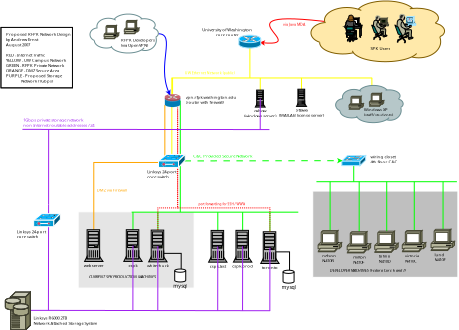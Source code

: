 <?xml version="1.0" encoding="UTF-8"?>
<dia:diagram xmlns:dia="http://www.lysator.liu.se/~alla/dia/">
  <dia:layer name="Current Network Design" visible="true">
    <dia:object type="Standard - BezierLine" version="0" id="O0">
      <dia:attribute name="obj_pos">
        <dia:point val="44.286,-16.748"/>
      </dia:attribute>
      <dia:attribute name="obj_bb">
        <dia:rectangle val="25.716,-18.406;44.286,-14.242"/>
      </dia:attribute>
      <dia:attribute name="bez_points">
        <dia:point val="44.286,-16.748"/>
        <dia:point val="14.128,-21.688"/>
        <dia:point val="33.128,-14.088"/>
        <dia:point val="24.087,-14.889"/>
      </dia:attribute>
      <dia:attribute name="corner_types">
        <dia:enum val="0"/>
        <dia:enum val="0"/>
      </dia:attribute>
      <dia:attribute name="line_color">
        <dia:color val="#ff0000"/>
      </dia:attribute>
      <dia:attribute name="line_width">
        <dia:real val="0"/>
      </dia:attribute>
      <dia:attribute name="end_arrow">
        <dia:enum val="22"/>
      </dia:attribute>
      <dia:attribute name="end_arrow_length">
        <dia:real val="0.5"/>
      </dia:attribute>
      <dia:attribute name="end_arrow_width">
        <dia:real val="0.5"/>
      </dia:attribute>
      <dia:connections>
        <dia:connection handle="3" to="O62" connection="4"/>
      </dia:connections>
    </dia:object>
    <dia:object type="Standard - Box" version="0" id="O1">
      <dia:attribute name="obj_pos">
        <dia:point val="-2.384,11.335"/>
      </dia:attribute>
      <dia:attribute name="obj_bb">
        <dia:rectangle val="-2.434,11.285;15.548,23.149"/>
      </dia:attribute>
      <dia:attribute name="elem_corner">
        <dia:point val="-2.384,11.335"/>
      </dia:attribute>
      <dia:attribute name="elem_width">
        <dia:real val="17.882"/>
      </dia:attribute>
      <dia:attribute name="elem_height">
        <dia:real val="11.765"/>
      </dia:attribute>
      <dia:attribute name="border_color">
        <dia:color val="#ffffff"/>
      </dia:attribute>
      <dia:attribute name="inner_color">
        <dia:color val="#e5e5e5"/>
      </dia:attribute>
      <dia:attribute name="show_background">
        <dia:boolean val="true"/>
      </dia:attribute>
      <dia:attribute name="corner_radius">
        <dia:real val="1.175e-38"/>
      </dia:attribute>
    </dia:object>
    <dia:object type="Network - Bus" version="0" id="O2">
      <dia:attribute name="obj_pos">
        <dia:point val="5.91,11.393"/>
      </dia:attribute>
      <dia:attribute name="obj_bb">
        <dia:rectangle val="5.86,-5.796;31.548,16.862"/>
      </dia:attribute>
      <dia:attribute name="conn_endpoints">
        <dia:point val="5.91,11.393"/>
        <dia:point val="31.498,11.393"/>
      </dia:attribute>
      <dia:attribute name="line_color">
        <dia:color val="#00ff00"/>
      </dia:attribute>
      <dia:attribute name="bus_handles">
        <dia:point val="19.14,16.657"/>
        <dia:point val="22.97,16.647"/>
        <dia:point val="6.066,16.547"/>
        <dia:point val="9.905,16.607"/>
        <dia:point val="27.176,16.862"/>
        <dia:point val="13.361,-5.796"/>
      </dia:attribute>
      <dia:connections>
        <dia:connection handle="2" to="O11" connection="2"/>
        <dia:connection handle="3" to="O12" connection="2"/>
        <dia:connection handle="4" to="O10" connection="2"/>
        <dia:connection handle="5" to="O32" connection="2"/>
        <dia:connection handle="6" to="O31" connection="2"/>
        <dia:connection handle="7" to="O28" connection="7"/>
      </dia:connections>
    </dia:object>
    <dia:object type="Network - Bus" version="0" id="O3">
      <dia:attribute name="obj_pos">
        <dia:point val="34.904,-9.289"/>
      </dia:attribute>
      <dia:attribute name="obj_bb">
        <dia:rectangle val="12.006,-14.889;42.939,3.5"/>
      </dia:attribute>
      <dia:attribute name="conn_endpoints">
        <dia:point val="34.904,-9.289"/>
        <dia:point val="29.14,-9.289"/>
      </dia:attribute>
      <dia:attribute name="line_color">
        <dia:color val="#ffff00"/>
      </dia:attribute>
      <dia:attribute name="bus_handles">
        <dia:point val="12.056,3.5"/>
        <dia:point val="25.684,-6.108"/>
        <dia:point val="32.045,-6.227"/>
        <dia:point val="12.17,-5.796"/>
        <dia:point val="42.889,-5.234"/>
        <dia:point val="24.087,-14.889"/>
      </dia:attribute>
      <dia:connections>
        <dia:connection handle="2" to="O59" connection="10"/>
        <dia:connection handle="3" to="O61" connection="2"/>
        <dia:connection handle="4" to="O40" connection="2"/>
        <dia:connection handle="5" to="O28" connection="8"/>
        <dia:connection handle="6" to="O48" connection="14"/>
        <dia:connection handle="7" to="O62" connection="4"/>
      </dia:connections>
    </dia:object>
    <dia:object type="Standard - ZigZagLine" version="1" id="O4">
      <dia:attribute name="obj_pos">
        <dia:point val="30.198,20.344"/>
      </dia:attribute>
      <dia:attribute name="obj_bb">
        <dia:rectangle val="26.676,16.862;30.198,20.344"/>
      </dia:attribute>
      <dia:attribute name="orth_points">
        <dia:point val="30.198,20.344"/>
        <dia:point val="30.198,17.515"/>
        <dia:point val="27.176,17.515"/>
        <dia:point val="27.176,16.862"/>
      </dia:attribute>
      <dia:attribute name="orth_orient">
        <dia:enum val="1"/>
        <dia:enum val="0"/>
        <dia:enum val="1"/>
      </dia:attribute>
      <dia:attribute name="autorouting">
        <dia:boolean val="false"/>
      </dia:attribute>
      <dia:attribute name="line_width">
        <dia:real val="0"/>
      </dia:attribute>
      <dia:attribute name="end_arrow">
        <dia:enum val="22"/>
      </dia:attribute>
      <dia:attribute name="end_arrow_length">
        <dia:real val="0.5"/>
      </dia:attribute>
      <dia:attribute name="end_arrow_width">
        <dia:real val="0.5"/>
      </dia:attribute>
      <dia:connections>
        <dia:connection handle="0" to="O33" connection="2"/>
        <dia:connection handle="1" to="O31" connection="2"/>
      </dia:connections>
    </dia:object>
    <dia:object type="Standard - ZigZagLine" version="1" id="O5">
      <dia:attribute name="obj_pos">
        <dia:point val="13.498,20.163"/>
      </dia:attribute>
      <dia:attribute name="obj_bb">
        <dia:rectangle val="9.405,16.607;13.498,20.163"/>
      </dia:attribute>
      <dia:attribute name="orth_points">
        <dia:point val="13.498,20.163"/>
        <dia:point val="13.498,17.746"/>
        <dia:point val="9.905,17.746"/>
        <dia:point val="9.905,16.607"/>
      </dia:attribute>
      <dia:attribute name="orth_orient">
        <dia:enum val="1"/>
        <dia:enum val="0"/>
        <dia:enum val="1"/>
      </dia:attribute>
      <dia:attribute name="autorouting">
        <dia:boolean val="false"/>
      </dia:attribute>
      <dia:attribute name="line_width">
        <dia:real val="0"/>
      </dia:attribute>
      <dia:attribute name="end_arrow">
        <dia:enum val="22"/>
      </dia:attribute>
      <dia:attribute name="end_arrow_length">
        <dia:real val="0.5"/>
      </dia:attribute>
      <dia:attribute name="end_arrow_width">
        <dia:real val="0.5"/>
      </dia:attribute>
      <dia:connections>
        <dia:connection handle="0" to="O30" connection="2"/>
        <dia:connection handle="1" to="O32" connection="2"/>
      </dia:connections>
    </dia:object>
    <dia:object type="Standard - Text" version="1" id="O6">
      <dia:attribute name="obj_pos">
        <dia:point val="0.498,8.217"/>
      </dia:attribute>
      <dia:attribute name="obj_bb">
        <dia:rectangle val="0.498,7.674;5.288,8.614"/>
      </dia:attribute>
      <dia:attribute name="text">
        <dia:composite type="text">
          <dia:attribute name="string">
            <dia:string>#DMZ via Firewall#</dia:string>
          </dia:attribute>
          <dia:attribute name="font">
            <dia:font family="sans" style="0" name="Helvetica"/>
          </dia:attribute>
          <dia:attribute name="height">
            <dia:real val="0.8"/>
          </dia:attribute>
          <dia:attribute name="pos">
            <dia:point val="0.498,8.217"/>
          </dia:attribute>
          <dia:attribute name="color">
            <dia:color val="#ffa500"/>
          </dia:attribute>
          <dia:attribute name="alignment">
            <dia:enum val="0"/>
          </dia:attribute>
        </dia:composite>
      </dia:attribute>
      <dia:attribute name="valign">
        <dia:enum val="3"/>
      </dia:attribute>
    </dia:object>
    <dia:object type="Network - Bus" version="0" id="O7">
      <dia:attribute name="obj_pos">
        <dia:point val="10.925,3.737"/>
      </dia:attribute>
      <dia:attribute name="obj_bb">
        <dia:rectangle val="-0.025,-5.117;11.029,16.55"/>
      </dia:attribute>
      <dia:attribute name="conn_endpoints">
        <dia:point val="10.925,3.737"/>
        <dia:point val="0.325,3.737"/>
      </dia:attribute>
      <dia:attribute name="line_color">
        <dia:color val="#ffa500"/>
      </dia:attribute>
      <dia:attribute name="bus_handles">
        <dia:point val="0.025,16.55"/>
        <dia:point val="10.979,-5.117"/>
      </dia:attribute>
      <dia:connections>
        <dia:connection handle="2" to="O15" connection="2"/>
        <dia:connection handle="3" to="O28" connection="3"/>
      </dia:connections>
    </dia:object>
    <dia:object type="Standard - Box" version="0" id="O8">
      <dia:attribute name="obj_pos">
        <dia:point val="33.768,8.14"/>
      </dia:attribute>
      <dia:attribute name="obj_bb">
        <dia:rectangle val="33.718,8.09;56.194,21.5"/>
      </dia:attribute>
      <dia:attribute name="elem_corner">
        <dia:point val="33.768,8.14"/>
      </dia:attribute>
      <dia:attribute name="elem_width">
        <dia:real val="22.377"/>
      </dia:attribute>
      <dia:attribute name="elem_height">
        <dia:real val="13.31"/>
      </dia:attribute>
      <dia:attribute name="border_color">
        <dia:color val="#ffffff"/>
      </dia:attribute>
      <dia:attribute name="inner_color">
        <dia:color val="#bfbfbf"/>
      </dia:attribute>
      <dia:attribute name="show_background">
        <dia:boolean val="true"/>
      </dia:attribute>
      <dia:attribute name="corner_radius">
        <dia:real val="1.175e-38"/>
      </dia:attribute>
    </dia:object>
    <dia:object type="Network - Bus" version="0" id="O9">
      <dia:attribute name="obj_pos">
        <dia:point val="34.394,6.7"/>
      </dia:attribute>
      <dia:attribute name="obj_bb">
        <dia:rectangle val="34.344,3.453;55.994,16.333"/>
      </dia:attribute>
      <dia:attribute name="conn_endpoints">
        <dia:point val="34.394,6.7"/>
        <dia:point val="55.944,6.7"/>
      </dia:attribute>
      <dia:attribute name="line_color">
        <dia:color val="#00ff00"/>
      </dia:attribute>
      <dia:attribute name="bus_handles">
        <dia:point val="36.452,16.16"/>
        <dia:point val="41.913,6.717"/>
        <dia:point val="40.933,16.333"/>
        <dia:point val="40.091,3.453"/>
        <dia:point val="45.178,16.251"/>
        <dia:point val="49.424,16.152"/>
        <dia:point val="53.861,15.965"/>
      </dia:attribute>
      <dia:connections>
        <dia:connection handle="2" to="O21" connection="11"/>
        <dia:connection handle="4" to="O23" connection="11"/>
        <dia:connection handle="5" to="O13" connection="10"/>
        <dia:connection handle="6" to="O25" connection="11"/>
        <dia:connection handle="7" to="O27" connection="11"/>
        <dia:connection handle="8" to="O44" connection="11"/>
      </dia:connections>
    </dia:object>
    <dia:object type="Network - General Computer (Tower)" version="0" id="O10">
      <dia:attribute name="obj_pos">
        <dia:point val="4.65,14.1"/>
      </dia:attribute>
      <dia:attribute name="obj_bb">
        <dia:rectangle val="4.642,14.06;7.492,20.062"/>
      </dia:attribute>
      <dia:attribute name="elem_corner">
        <dia:point val="4.65,14.1"/>
      </dia:attribute>
      <dia:attribute name="elem_width">
        <dia:real val="2.833"/>
      </dia:attribute>
      <dia:attribute name="elem_height">
        <dia:real val="4.893"/>
      </dia:attribute>
      <dia:attribute name="line_width">
        <dia:real val="0.1"/>
      </dia:attribute>
      <dia:attribute name="line_colour">
        <dia:color val="#000000"/>
      </dia:attribute>
      <dia:attribute name="fill_colour">
        <dia:color val="#ffffff"/>
      </dia:attribute>
      <dia:attribute name="show_background">
        <dia:boolean val="true"/>
      </dia:attribute>
      <dia:attribute name="line_style">
        <dia:enum val="0"/>
        <dia:real val="1"/>
      </dia:attribute>
      <dia:attribute name="text">
        <dia:composite type="text">
          <dia:attribute name="string">
            <dia:string>#cspk#</dia:string>
          </dia:attribute>
          <dia:attribute name="font">
            <dia:font family="sans" style="0" name="Helvetica"/>
          </dia:attribute>
          <dia:attribute name="height">
            <dia:real val="0.8"/>
          </dia:attribute>
          <dia:attribute name="pos">
            <dia:point val="6.066,19.664"/>
          </dia:attribute>
          <dia:attribute name="color">
            <dia:color val="#000000"/>
          </dia:attribute>
          <dia:attribute name="alignment">
            <dia:enum val="1"/>
          </dia:attribute>
        </dia:composite>
      </dia:attribute>
      <dia:attribute name="flip_horizontal">
        <dia:boolean val="false"/>
      </dia:attribute>
      <dia:attribute name="flip_vertical">
        <dia:boolean val="false"/>
      </dia:attribute>
    </dia:object>
    <dia:object type="Network - General Computer (Tower)" version="0" id="O11">
      <dia:attribute name="obj_pos">
        <dia:point val="17.723,14.21"/>
      </dia:attribute>
      <dia:attribute name="obj_bb">
        <dia:rectangle val="17.715,14.17;20.565,20.172"/>
      </dia:attribute>
      <dia:attribute name="elem_corner">
        <dia:point val="17.723,14.21"/>
      </dia:attribute>
      <dia:attribute name="elem_width">
        <dia:real val="2.833"/>
      </dia:attribute>
      <dia:attribute name="elem_height">
        <dia:real val="4.893"/>
      </dia:attribute>
      <dia:attribute name="line_width">
        <dia:real val="0.1"/>
      </dia:attribute>
      <dia:attribute name="line_colour">
        <dia:color val="#000000"/>
      </dia:attribute>
      <dia:attribute name="fill_colour">
        <dia:color val="#ffffff"/>
      </dia:attribute>
      <dia:attribute name="show_background">
        <dia:boolean val="true"/>
      </dia:attribute>
      <dia:attribute name="line_style">
        <dia:enum val="0"/>
        <dia:real val="1"/>
      </dia:attribute>
      <dia:attribute name="text">
        <dia:composite type="text">
          <dia:attribute name="string">
            <dia:string>#cspk-test#</dia:string>
          </dia:attribute>
          <dia:attribute name="font">
            <dia:font family="sans" style="0" name="Helvetica"/>
          </dia:attribute>
          <dia:attribute name="height">
            <dia:real val="0.8"/>
          </dia:attribute>
          <dia:attribute name="pos">
            <dia:point val="19.14,19.774"/>
          </dia:attribute>
          <dia:attribute name="color">
            <dia:color val="#000000"/>
          </dia:attribute>
          <dia:attribute name="alignment">
            <dia:enum val="1"/>
          </dia:attribute>
        </dia:composite>
      </dia:attribute>
      <dia:attribute name="flip_horizontal">
        <dia:boolean val="false"/>
      </dia:attribute>
      <dia:attribute name="flip_vertical">
        <dia:boolean val="false"/>
      </dia:attribute>
    </dia:object>
    <dia:object type="Network - General Computer (Tower)" version="0" id="O12">
      <dia:attribute name="obj_pos">
        <dia:point val="21.553,14.2"/>
      </dia:attribute>
      <dia:attribute name="obj_bb">
        <dia:rectangle val="21.536,14.16;24.403,20.162"/>
      </dia:attribute>
      <dia:attribute name="elem_corner">
        <dia:point val="21.553,14.2"/>
      </dia:attribute>
      <dia:attribute name="elem_width">
        <dia:real val="2.833"/>
      </dia:attribute>
      <dia:attribute name="elem_height">
        <dia:real val="4.893"/>
      </dia:attribute>
      <dia:attribute name="line_width">
        <dia:real val="0.1"/>
      </dia:attribute>
      <dia:attribute name="line_colour">
        <dia:color val="#000000"/>
      </dia:attribute>
      <dia:attribute name="fill_colour">
        <dia:color val="#ffffff"/>
      </dia:attribute>
      <dia:attribute name="show_background">
        <dia:boolean val="true"/>
      </dia:attribute>
      <dia:attribute name="line_style">
        <dia:enum val="0"/>
        <dia:real val="1"/>
      </dia:attribute>
      <dia:attribute name="text">
        <dia:composite type="text">
          <dia:attribute name="string">
            <dia:string>#cspk-prod#</dia:string>
          </dia:attribute>
          <dia:attribute name="font">
            <dia:font family="sans" style="0" name="Helvetica"/>
          </dia:attribute>
          <dia:attribute name="height">
            <dia:real val="0.8"/>
          </dia:attribute>
          <dia:attribute name="pos">
            <dia:point val="22.97,19.764"/>
          </dia:attribute>
          <dia:attribute name="color">
            <dia:color val="#000000"/>
          </dia:attribute>
          <dia:attribute name="alignment">
            <dia:enum val="1"/>
          </dia:attribute>
        </dia:composite>
      </dia:attribute>
      <dia:attribute name="flip_horizontal">
        <dia:boolean val="false"/>
      </dia:attribute>
      <dia:attribute name="flip_vertical">
        <dia:boolean val="false"/>
      </dia:attribute>
    </dia:object>
    <dia:group>
      <dia:object type="Cisco - Workgroup switch" version="0" id="O13">
        <dia:attribute name="obj_pos">
          <dia:point val="38.259,2.682"/>
        </dia:attribute>
        <dia:attribute name="obj_bb">
          <dia:rectangle val="38.258,2.681;41.926,4.225"/>
        </dia:attribute>
        <dia:attribute name="elem_corner">
          <dia:point val="38.259,2.682"/>
        </dia:attribute>
        <dia:attribute name="elem_width">
          <dia:real val="3.666"/>
        </dia:attribute>
        <dia:attribute name="elem_height">
          <dia:real val="1.541"/>
        </dia:attribute>
        <dia:attribute name="line_width">
          <dia:real val="0.1"/>
        </dia:attribute>
        <dia:attribute name="line_colour">
          <dia:color val="#000000"/>
        </dia:attribute>
        <dia:attribute name="fill_colour">
          <dia:color val="#ffffff"/>
        </dia:attribute>
        <dia:attribute name="show_background">
          <dia:boolean val="true"/>
        </dia:attribute>
        <dia:attribute name="line_style">
          <dia:enum val="0"/>
          <dia:real val="1"/>
        </dia:attribute>
        <dia:attribute name="flip_horizontal">
          <dia:boolean val="false"/>
        </dia:attribute>
        <dia:attribute name="flip_vertical">
          <dia:boolean val="false"/>
        </dia:attribute>
      </dia:object>
      <dia:object type="Standard - Text" version="1" id="O14">
        <dia:attribute name="obj_pos">
          <dia:point val="42.659,3.082"/>
        </dia:attribute>
        <dia:attribute name="obj_bb">
          <dia:rectangle val="42.659,2.54;46.589,4.28"/>
        </dia:attribute>
        <dia:attribute name="text">
          <dia:composite type="text">
            <dia:attribute name="string">
              <dia:string>#wiring closet
4th floor C&amp;C#</dia:string>
            </dia:attribute>
            <dia:attribute name="font">
              <dia:font family="sans" style="0" name="Helvetica"/>
            </dia:attribute>
            <dia:attribute name="height">
              <dia:real val="0.8"/>
            </dia:attribute>
            <dia:attribute name="pos">
              <dia:point val="42.659,3.082"/>
            </dia:attribute>
            <dia:attribute name="color">
              <dia:color val="#000000"/>
            </dia:attribute>
            <dia:attribute name="alignment">
              <dia:enum val="0"/>
            </dia:attribute>
          </dia:composite>
        </dia:attribute>
        <dia:attribute name="valign">
          <dia:enum val="3"/>
        </dia:attribute>
      </dia:object>
    </dia:group>
    <dia:object type="Network - General Computer (Tower)" version="0" id="O15">
      <dia:attribute name="obj_pos">
        <dia:point val="-1.392,14.104"/>
      </dia:attribute>
      <dia:attribute name="obj_bb">
        <dia:rectangle val="-1.504,14.063;1.554,20.065"/>
      </dia:attribute>
      <dia:attribute name="elem_corner">
        <dia:point val="-1.392,14.104"/>
      </dia:attribute>
      <dia:attribute name="elem_width">
        <dia:real val="2.833"/>
      </dia:attribute>
      <dia:attribute name="elem_height">
        <dia:real val="4.893"/>
      </dia:attribute>
      <dia:attribute name="line_width">
        <dia:real val="0.1"/>
      </dia:attribute>
      <dia:attribute name="line_colour">
        <dia:color val="#000000"/>
      </dia:attribute>
      <dia:attribute name="fill_colour">
        <dia:color val="#ffffff"/>
      </dia:attribute>
      <dia:attribute name="show_background">
        <dia:boolean val="true"/>
      </dia:attribute>
      <dia:attribute name="line_style">
        <dia:enum val="0"/>
        <dia:real val="1"/>
      </dia:attribute>
      <dia:attribute name="text">
        <dia:composite type="text">
          <dia:attribute name="string">
            <dia:string>#webserver#</dia:string>
          </dia:attribute>
          <dia:attribute name="font">
            <dia:font family="sans" style="0" name="Helvetica"/>
          </dia:attribute>
          <dia:attribute name="height">
            <dia:real val="0.8"/>
          </dia:attribute>
          <dia:attribute name="pos">
            <dia:point val="0.025,19.668"/>
          </dia:attribute>
          <dia:attribute name="color">
            <dia:color val="#000000"/>
          </dia:attribute>
          <dia:attribute name="alignment">
            <dia:enum val="1"/>
          </dia:attribute>
        </dia:composite>
      </dia:attribute>
      <dia:attribute name="flip_horizontal">
        <dia:boolean val="false"/>
      </dia:attribute>
      <dia:attribute name="flip_vertical">
        <dia:boolean val="false"/>
      </dia:attribute>
    </dia:object>
    <dia:object type="Standard - Text" version="1" id="O16">
      <dia:attribute name="obj_pos">
        <dia:point val="-0.712,21.585"/>
      </dia:attribute>
      <dia:attribute name="obj_bb">
        <dia:rectangle val="-0.712,21.043;10.781,21.983"/>
      </dia:attribute>
      <dia:attribute name="text">
        <dia:composite type="text">
          <dia:attribute name="string">
            <dia:string>#CURRENT SPK PRODUCTION MACHINES#</dia:string>
          </dia:attribute>
          <dia:attribute name="font">
            <dia:font family="sans" style="8" name="Helvetica-Oblique"/>
          </dia:attribute>
          <dia:attribute name="height">
            <dia:real val="0.8"/>
          </dia:attribute>
          <dia:attribute name="pos">
            <dia:point val="-0.712,21.585"/>
          </dia:attribute>
          <dia:attribute name="color">
            <dia:color val="#000000"/>
          </dia:attribute>
          <dia:attribute name="alignment">
            <dia:enum val="0"/>
          </dia:attribute>
        </dia:composite>
      </dia:attribute>
      <dia:attribute name="valign">
        <dia:enum val="3"/>
      </dia:attribute>
    </dia:object>
    <dia:object type="Standard - PolyLine" version="0" id="O17">
      <dia:attribute name="obj_pos">
        <dia:point val="12.056,3.5"/>
      </dia:attribute>
      <dia:attribute name="obj_bb">
        <dia:rectangle val="12.001,2.953;40.147,3.953"/>
      </dia:attribute>
      <dia:attribute name="poly_points">
        <dia:point val="12.056,3.5"/>
        <dia:point val="40.091,3.453"/>
      </dia:attribute>
      <dia:attribute name="line_color">
        <dia:color val="#00ff00"/>
      </dia:attribute>
      <dia:attribute name="line_width">
        <dia:real val="0.11"/>
      </dia:attribute>
      <dia:attribute name="line_style">
        <dia:enum val="1"/>
      </dia:attribute>
      <dia:attribute name="end_arrow">
        <dia:enum val="22"/>
      </dia:attribute>
      <dia:attribute name="end_arrow_length">
        <dia:real val="0.5"/>
      </dia:attribute>
      <dia:attribute name="end_arrow_width">
        <dia:real val="0.5"/>
      </dia:attribute>
      <dia:connections>
        <dia:connection handle="0" to="O59" connection="10"/>
        <dia:connection handle="1" to="O13" connection="10"/>
      </dia:connections>
    </dia:object>
    <dia:object type="Standard - Text" version="1" id="O18">
      <dia:attribute name="obj_pos">
        <dia:point val="12.45,21.55"/>
      </dia:attribute>
      <dia:attribute name="obj_bb">
        <dia:rectangle val="12.45,21.15;12.45,22.35"/>
      </dia:attribute>
      <dia:attribute name="text">
        <dia:composite type="text">
          <dia:attribute name="string">
            <dia:string>##</dia:string>
          </dia:attribute>
          <dia:attribute name="font">
            <dia:font family="sans" style="0" name="Helvetica"/>
          </dia:attribute>
          <dia:attribute name="height">
            <dia:real val="0.8"/>
          </dia:attribute>
          <dia:attribute name="pos">
            <dia:point val="12.45,21.55"/>
          </dia:attribute>
          <dia:attribute name="color">
            <dia:color val="#000000"/>
          </dia:attribute>
          <dia:attribute name="alignment">
            <dia:enum val="0"/>
          </dia:attribute>
        </dia:composite>
      </dia:attribute>
      <dia:attribute name="valign">
        <dia:enum val="3"/>
      </dia:attribute>
    </dia:object>
    <dia:object type="Standard - Text" version="1" id="O19">
      <dia:attribute name="obj_pos">
        <dia:point val="36.415,20.582"/>
      </dia:attribute>
      <dia:attribute name="obj_bb">
        <dia:rectangle val="36.415,20.04;49.775,20.98"/>
      </dia:attribute>
      <dia:attribute name="text">
        <dia:composite type="text">
          <dia:attribute name="string">
            <dia:string>#DEVELOPER MACHINES (Fedora Core 6 and 7)#</dia:string>
          </dia:attribute>
          <dia:attribute name="font">
            <dia:font family="sans" style="8" name="Helvetica-Oblique"/>
          </dia:attribute>
          <dia:attribute name="height">
            <dia:real val="0.8"/>
          </dia:attribute>
          <dia:attribute name="pos">
            <dia:point val="36.415,20.582"/>
          </dia:attribute>
          <dia:attribute name="color">
            <dia:color val="#000000"/>
          </dia:attribute>
          <dia:attribute name="alignment">
            <dia:enum val="0"/>
          </dia:attribute>
        </dia:composite>
      </dia:attribute>
      <dia:attribute name="valign">
        <dia:enum val="3"/>
      </dia:attribute>
    </dia:object>
    <dia:object type="Standard - Text" version="1" id="O20">
      <dia:attribute name="obj_pos">
        <dia:point val="35.25,18.33"/>
      </dia:attribute>
      <dia:attribute name="obj_bb">
        <dia:rectangle val="35.25,17.788;37.197,19.527"/>
      </dia:attribute>
      <dia:attribute name="text">
        <dia:composite type="text">
          <dia:attribute name="string">
            <dia:string>#nelson
N410B#</dia:string>
          </dia:attribute>
          <dia:attribute name="font">
            <dia:font family="sans" style="0" name="Helvetica"/>
          </dia:attribute>
          <dia:attribute name="height">
            <dia:real val="0.8"/>
          </dia:attribute>
          <dia:attribute name="pos">
            <dia:point val="35.25,18.33"/>
          </dia:attribute>
          <dia:attribute name="color">
            <dia:color val="#000000"/>
          </dia:attribute>
          <dia:attribute name="alignment">
            <dia:enum val="0"/>
          </dia:attribute>
        </dia:composite>
      </dia:attribute>
      <dia:attribute name="valign">
        <dia:enum val="3"/>
      </dia:attribute>
    </dia:object>
    <dia:group>
      <dia:object type="Cisco - PC" version="0" id="O21">
        <dia:attribute name="obj_pos">
          <dia:point val="34.6,14.23"/>
        </dia:attribute>
        <dia:attribute name="obj_bb">
          <dia:rectangle val="34.6,14.23;38.218,17.504"/>
        </dia:attribute>
        <dia:attribute name="elem_corner">
          <dia:point val="34.6,14.23"/>
        </dia:attribute>
        <dia:attribute name="elem_width">
          <dia:real val="3.618"/>
        </dia:attribute>
        <dia:attribute name="elem_height">
          <dia:real val="3.274"/>
        </dia:attribute>
        <dia:attribute name="line_width">
          <dia:real val="0"/>
        </dia:attribute>
        <dia:attribute name="line_colour">
          <dia:color val="#000000"/>
        </dia:attribute>
        <dia:attribute name="fill_colour">
          <dia:color val="#ffffff"/>
        </dia:attribute>
        <dia:attribute name="show_background">
          <dia:boolean val="true"/>
        </dia:attribute>
        <dia:attribute name="line_style">
          <dia:enum val="0"/>
          <dia:real val="1"/>
        </dia:attribute>
        <dia:attribute name="flip_horizontal">
          <dia:boolean val="false"/>
        </dia:attribute>
        <dia:attribute name="flip_vertical">
          <dia:boolean val="false"/>
        </dia:attribute>
      </dia:object>
    </dia:group>
    <dia:object type="Standard - Text" version="1" id="O22">
      <dia:attribute name="obj_pos">
        <dia:point val="40.001,18.544"/>
      </dia:attribute>
      <dia:attribute name="obj_bb">
        <dia:rectangle val="40.001,18.001;41.883,19.741"/>
      </dia:attribute>
      <dia:attribute name="text">
        <dia:composite type="text">
          <dia:attribute name="string">
            <dia:string>#milton
N410F#</dia:string>
          </dia:attribute>
          <dia:attribute name="font">
            <dia:font family="sans" style="0" name="Helvetica"/>
          </dia:attribute>
          <dia:attribute name="height">
            <dia:real val="0.8"/>
          </dia:attribute>
          <dia:attribute name="pos">
            <dia:point val="40.001,18.544"/>
          </dia:attribute>
          <dia:attribute name="color">
            <dia:color val="#000000"/>
          </dia:attribute>
          <dia:attribute name="alignment">
            <dia:enum val="0"/>
          </dia:attribute>
        </dia:composite>
      </dia:attribute>
      <dia:attribute name="valign">
        <dia:enum val="3"/>
      </dia:attribute>
    </dia:object>
    <dia:object type="Cisco - PC" version="0" id="O23">
      <dia:attribute name="obj_pos">
        <dia:point val="39.081,14.403"/>
      </dia:attribute>
      <dia:attribute name="obj_bb">
        <dia:rectangle val="39.081,14.403;42.699,17.677"/>
      </dia:attribute>
      <dia:attribute name="elem_corner">
        <dia:point val="39.081,14.403"/>
      </dia:attribute>
      <dia:attribute name="elem_width">
        <dia:real val="3.618"/>
      </dia:attribute>
      <dia:attribute name="elem_height">
        <dia:real val="3.274"/>
      </dia:attribute>
      <dia:attribute name="line_width">
        <dia:real val="0"/>
      </dia:attribute>
      <dia:attribute name="line_colour">
        <dia:color val="#000000"/>
      </dia:attribute>
      <dia:attribute name="fill_colour">
        <dia:color val="#ffffff"/>
      </dia:attribute>
      <dia:attribute name="show_background">
        <dia:boolean val="true"/>
      </dia:attribute>
      <dia:attribute name="line_style">
        <dia:enum val="0"/>
        <dia:real val="1"/>
      </dia:attribute>
      <dia:attribute name="flip_horizontal">
        <dia:boolean val="false"/>
      </dia:attribute>
      <dia:attribute name="flip_vertical">
        <dia:boolean val="false"/>
      </dia:attribute>
    </dia:object>
    <dia:object type="Standard - Text" version="1" id="O24">
      <dia:attribute name="obj_pos">
        <dia:point val="43.947,18.391"/>
      </dia:attribute>
      <dia:attribute name="obj_bb">
        <dia:rectangle val="43.947,17.848;45.944,19.588"/>
      </dia:attribute>
      <dia:attribute name="text">
        <dia:composite type="text">
          <dia:attribute name="string">
            <dia:string>#tofino
N410D#</dia:string>
          </dia:attribute>
          <dia:attribute name="font">
            <dia:font family="sans" style="0" name="Helvetica"/>
          </dia:attribute>
          <dia:attribute name="height">
            <dia:real val="0.8"/>
          </dia:attribute>
          <dia:attribute name="pos">
            <dia:point val="43.947,18.391"/>
          </dia:attribute>
          <dia:attribute name="color">
            <dia:color val="#000000"/>
          </dia:attribute>
          <dia:attribute name="alignment">
            <dia:enum val="0"/>
          </dia:attribute>
        </dia:composite>
      </dia:attribute>
      <dia:attribute name="valign">
        <dia:enum val="3"/>
      </dia:attribute>
    </dia:object>
    <dia:object type="Cisco - PC" version="0" id="O25">
      <dia:attribute name="obj_pos">
        <dia:point val="43.327,14.321"/>
      </dia:attribute>
      <dia:attribute name="obj_bb">
        <dia:rectangle val="43.327,14.321;46.945,17.595"/>
      </dia:attribute>
      <dia:attribute name="elem_corner">
        <dia:point val="43.327,14.321"/>
      </dia:attribute>
      <dia:attribute name="elem_width">
        <dia:real val="3.618"/>
      </dia:attribute>
      <dia:attribute name="elem_height">
        <dia:real val="3.274"/>
      </dia:attribute>
      <dia:attribute name="line_width">
        <dia:real val="0"/>
      </dia:attribute>
      <dia:attribute name="line_colour">
        <dia:color val="#000000"/>
      </dia:attribute>
      <dia:attribute name="fill_colour">
        <dia:color val="#ffffff"/>
      </dia:attribute>
      <dia:attribute name="show_background">
        <dia:boolean val="true"/>
      </dia:attribute>
      <dia:attribute name="line_style">
        <dia:enum val="0"/>
        <dia:real val="1"/>
      </dia:attribute>
      <dia:attribute name="flip_horizontal">
        <dia:boolean val="false"/>
      </dia:attribute>
      <dia:attribute name="flip_vertical">
        <dia:boolean val="false"/>
      </dia:attribute>
    </dia:object>
    <dia:object type="Standard - Text" version="1" id="O26">
      <dia:attribute name="obj_pos">
        <dia:point val="47.992,18.372"/>
      </dia:attribute>
      <dia:attribute name="obj_bb">
        <dia:rectangle val="47.992,17.83;50.165,19.57"/>
      </dia:attribute>
      <dia:attribute name="text">
        <dia:composite type="text">
          <dia:attribute name="string">
            <dia:string>#victoria
N410C#</dia:string>
          </dia:attribute>
          <dia:attribute name="font">
            <dia:font family="sans" style="0" name="Helvetica"/>
          </dia:attribute>
          <dia:attribute name="height">
            <dia:real val="0.8"/>
          </dia:attribute>
          <dia:attribute name="pos">
            <dia:point val="47.992,18.372"/>
          </dia:attribute>
          <dia:attribute name="color">
            <dia:color val="#000000"/>
          </dia:attribute>
          <dia:attribute name="alignment">
            <dia:enum val="0"/>
          </dia:attribute>
        </dia:composite>
      </dia:attribute>
      <dia:attribute name="valign">
        <dia:enum val="3"/>
      </dia:attribute>
    </dia:object>
    <dia:object type="Cisco - PC" version="0" id="O27">
      <dia:attribute name="obj_pos">
        <dia:point val="47.572,14.222"/>
      </dia:attribute>
      <dia:attribute name="obj_bb">
        <dia:rectangle val="47.572,14.222;51.191,17.496"/>
      </dia:attribute>
      <dia:attribute name="elem_corner">
        <dia:point val="47.572,14.222"/>
      </dia:attribute>
      <dia:attribute name="elem_width">
        <dia:real val="3.618"/>
      </dia:attribute>
      <dia:attribute name="elem_height">
        <dia:real val="3.274"/>
      </dia:attribute>
      <dia:attribute name="line_width">
        <dia:real val="0"/>
      </dia:attribute>
      <dia:attribute name="line_colour">
        <dia:color val="#000000"/>
      </dia:attribute>
      <dia:attribute name="fill_colour">
        <dia:color val="#ffffff"/>
      </dia:attribute>
      <dia:attribute name="show_background">
        <dia:boolean val="true"/>
      </dia:attribute>
      <dia:attribute name="line_style">
        <dia:enum val="0"/>
        <dia:real val="1"/>
      </dia:attribute>
      <dia:attribute name="flip_horizontal">
        <dia:boolean val="false"/>
      </dia:attribute>
      <dia:attribute name="flip_vertical">
        <dia:boolean val="false"/>
      </dia:attribute>
    </dia:object>
    <dia:group>
      <dia:object type="Cisco - Router with Firewall" version="0" id="O28">
        <dia:attribute name="obj_pos">
          <dia:point val="10.979,-6.796"/>
        </dia:attribute>
        <dia:attribute name="obj_bb">
          <dia:rectangle val="10.194,-7.419;14.004,-4.356"/>
        </dia:attribute>
        <dia:attribute name="elem_corner">
          <dia:point val="10.979,-6.796"/>
        </dia:attribute>
        <dia:attribute name="elem_width">
          <dia:real val="2.382"/>
        </dia:attribute>
        <dia:attribute name="elem_height">
          <dia:real val="2"/>
        </dia:attribute>
        <dia:attribute name="line_width">
          <dia:real val="0"/>
        </dia:attribute>
        <dia:attribute name="line_colour">
          <dia:color val="#000000"/>
        </dia:attribute>
        <dia:attribute name="fill_colour">
          <dia:color val="#ffffff"/>
        </dia:attribute>
        <dia:attribute name="show_background">
          <dia:boolean val="true"/>
        </dia:attribute>
        <dia:attribute name="line_style">
          <dia:enum val="0"/>
          <dia:real val="1"/>
        </dia:attribute>
        <dia:attribute name="flip_horizontal">
          <dia:boolean val="false"/>
        </dia:attribute>
        <dia:attribute name="flip_vertical">
          <dia:boolean val="false"/>
        </dia:attribute>
      </dia:object>
      <dia:object type="Standard - Text" version="1" id="O29">
        <dia:attribute name="obj_pos">
          <dia:point val="14.179,-6.096"/>
        </dia:attribute>
        <dia:attribute name="obj_bb">
          <dia:rectangle val="14.179,-6.638;21.439,-4.898"/>
        </dia:attribute>
        <dia:attribute name="text">
          <dia:composite type="text">
            <dia:attribute name="string">
              <dia:string>#vpn.rfpk.washington.edu
(router with firewall)#</dia:string>
            </dia:attribute>
            <dia:attribute name="font">
              <dia:font family="sans" style="0" name="Helvetica"/>
            </dia:attribute>
            <dia:attribute name="height">
              <dia:real val="0.8"/>
            </dia:attribute>
            <dia:attribute name="pos">
              <dia:point val="14.179,-6.096"/>
            </dia:attribute>
            <dia:attribute name="color">
              <dia:color val="#000000"/>
            </dia:attribute>
            <dia:attribute name="alignment">
              <dia:enum val="0"/>
            </dia:attribute>
          </dia:composite>
        </dia:attribute>
        <dia:attribute name="valign">
          <dia:enum val="3"/>
        </dia:attribute>
      </dia:object>
    </dia:group>
    <dia:object type="Network - Storage" version="0" id="O30">
      <dia:attribute name="obj_pos">
        <dia:point val="12.498,20.158"/>
      </dia:attribute>
      <dia:attribute name="obj_bb">
        <dia:rectangle val="12.278,20.158;14.418,23.331"/>
      </dia:attribute>
      <dia:attribute name="elem_corner">
        <dia:point val="12.498,20.158"/>
      </dia:attribute>
      <dia:attribute name="elem_width">
        <dia:real val="1.7"/>
      </dia:attribute>
      <dia:attribute name="elem_height">
        <dia:real val="2"/>
      </dia:attribute>
      <dia:attribute name="line_width">
        <dia:real val="0"/>
      </dia:attribute>
      <dia:attribute name="line_colour">
        <dia:color val="#000000"/>
      </dia:attribute>
      <dia:attribute name="fill_colour">
        <dia:color val="#ffffff"/>
      </dia:attribute>
      <dia:attribute name="show_background">
        <dia:boolean val="true"/>
      </dia:attribute>
      <dia:attribute name="line_style">
        <dia:enum val="0"/>
        <dia:real val="1"/>
      </dia:attribute>
      <dia:attribute name="text">
        <dia:composite type="text">
          <dia:attribute name="string">
            <dia:string>#mysql#</dia:string>
          </dia:attribute>
          <dia:attribute name="font">
            <dia:font family="sans" style="0" name="Helvetica"/>
          </dia:attribute>
          <dia:attribute name="height">
            <dia:real val="1"/>
          </dia:attribute>
          <dia:attribute name="pos">
            <dia:point val="13.348,22.836"/>
          </dia:attribute>
          <dia:attribute name="color">
            <dia:color val="#000000"/>
          </dia:attribute>
          <dia:attribute name="alignment">
            <dia:enum val="1"/>
          </dia:attribute>
        </dia:composite>
      </dia:attribute>
      <dia:attribute name="flip_horizontal">
        <dia:boolean val="false"/>
      </dia:attribute>
      <dia:attribute name="flip_vertical">
        <dia:boolean val="false"/>
      </dia:attribute>
    </dia:object>
    <dia:object type="Network - General Computer (Tower)" version="0" id="O31">
      <dia:attribute name="obj_pos">
        <dia:point val="25.759,14.416"/>
      </dia:attribute>
      <dia:attribute name="obj_bb">
        <dia:rectangle val="25.751,14.376;28.602,20.378"/>
      </dia:attribute>
      <dia:attribute name="elem_corner">
        <dia:point val="25.759,14.416"/>
      </dia:attribute>
      <dia:attribute name="elem_width">
        <dia:real val="2.833"/>
      </dia:attribute>
      <dia:attribute name="elem_height">
        <dia:real val="4.893"/>
      </dia:attribute>
      <dia:attribute name="line_width">
        <dia:real val="0.1"/>
      </dia:attribute>
      <dia:attribute name="line_colour">
        <dia:color val="#000000"/>
      </dia:attribute>
      <dia:attribute name="fill_colour">
        <dia:color val="#ffffff"/>
      </dia:attribute>
      <dia:attribute name="show_background">
        <dia:boolean val="true"/>
      </dia:attribute>
      <dia:attribute name="line_style">
        <dia:enum val="0"/>
        <dia:real val="1"/>
      </dia:attribute>
      <dia:attribute name="text">
        <dia:composite type="text">
          <dia:attribute name="string">
            <dia:string>#toronto#</dia:string>
          </dia:attribute>
          <dia:attribute name="font">
            <dia:font family="sans" style="0" name="Helvetica"/>
          </dia:attribute>
          <dia:attribute name="height">
            <dia:real val="0.8"/>
          </dia:attribute>
          <dia:attribute name="pos">
            <dia:point val="27.176,19.98"/>
          </dia:attribute>
          <dia:attribute name="color">
            <dia:color val="#000000"/>
          </dia:attribute>
          <dia:attribute name="alignment">
            <dia:enum val="1"/>
          </dia:attribute>
        </dia:composite>
      </dia:attribute>
      <dia:attribute name="flip_horizontal">
        <dia:boolean val="false"/>
      </dia:attribute>
      <dia:attribute name="flip_vertical">
        <dia:boolean val="false"/>
      </dia:attribute>
    </dia:object>
    <dia:group>
      <dia:object type="Network - General Computer (Tower)" version="0" id="O32">
        <dia:attribute name="obj_pos">
          <dia:point val="8.488,14.16"/>
        </dia:attribute>
        <dia:attribute name="obj_bb">
          <dia:rectangle val="8.247,14.12;11.562,20.122"/>
        </dia:attribute>
        <dia:attribute name="elem_corner">
          <dia:point val="8.488,14.16"/>
        </dia:attribute>
        <dia:attribute name="elem_width">
          <dia:real val="2.833"/>
        </dia:attribute>
        <dia:attribute name="elem_height">
          <dia:real val="4.893"/>
        </dia:attribute>
        <dia:attribute name="line_width">
          <dia:real val="0.1"/>
        </dia:attribute>
        <dia:attribute name="line_colour">
          <dia:color val="#000000"/>
        </dia:attribute>
        <dia:attribute name="fill_colour">
          <dia:color val="#ffffff"/>
        </dia:attribute>
        <dia:attribute name="show_background">
          <dia:boolean val="true"/>
        </dia:attribute>
        <dia:attribute name="line_style">
          <dia:enum val="0"/>
          <dia:real val="1"/>
        </dia:attribute>
        <dia:attribute name="text">
          <dia:composite type="text">
            <dia:attribute name="string">
              <dia:string>#whitechuck#</dia:string>
            </dia:attribute>
            <dia:attribute name="font">
              <dia:font family="sans" style="0" name="Helvetica"/>
            </dia:attribute>
            <dia:attribute name="height">
              <dia:real val="0.8"/>
            </dia:attribute>
            <dia:attribute name="pos">
              <dia:point val="9.905,19.724"/>
            </dia:attribute>
            <dia:attribute name="color">
              <dia:color val="#000000"/>
            </dia:attribute>
            <dia:attribute name="alignment">
              <dia:enum val="1"/>
            </dia:attribute>
          </dia:composite>
        </dia:attribute>
        <dia:attribute name="flip_horizontal">
          <dia:boolean val="false"/>
        </dia:attribute>
        <dia:attribute name="flip_vertical">
          <dia:boolean val="false"/>
        </dia:attribute>
      </dia:object>
    </dia:group>
    <dia:object type="Network - Storage" version="0" id="O33">
      <dia:attribute name="obj_pos">
        <dia:point val="29.198,20.339"/>
      </dia:attribute>
      <dia:attribute name="obj_bb">
        <dia:rectangle val="28.978,20.339;31.118,23.512"/>
      </dia:attribute>
      <dia:attribute name="elem_corner">
        <dia:point val="29.198,20.339"/>
      </dia:attribute>
      <dia:attribute name="elem_width">
        <dia:real val="1.7"/>
      </dia:attribute>
      <dia:attribute name="elem_height">
        <dia:real val="2"/>
      </dia:attribute>
      <dia:attribute name="line_width">
        <dia:real val="0"/>
      </dia:attribute>
      <dia:attribute name="line_colour">
        <dia:color val="#000000"/>
      </dia:attribute>
      <dia:attribute name="fill_colour">
        <dia:color val="#ffffff"/>
      </dia:attribute>
      <dia:attribute name="show_background">
        <dia:boolean val="true"/>
      </dia:attribute>
      <dia:attribute name="line_style">
        <dia:enum val="0"/>
        <dia:real val="1"/>
      </dia:attribute>
      <dia:attribute name="text">
        <dia:composite type="text">
          <dia:attribute name="string">
            <dia:string>#mysql#</dia:string>
          </dia:attribute>
          <dia:attribute name="font">
            <dia:font family="sans" style="0" name="Helvetica"/>
          </dia:attribute>
          <dia:attribute name="height">
            <dia:real val="1"/>
          </dia:attribute>
          <dia:attribute name="pos">
            <dia:point val="30.048,23.017"/>
          </dia:attribute>
          <dia:attribute name="color">
            <dia:color val="#000000"/>
          </dia:attribute>
          <dia:attribute name="alignment">
            <dia:enum val="1"/>
          </dia:attribute>
        </dia:composite>
      </dia:attribute>
      <dia:attribute name="flip_horizontal">
        <dia:boolean val="false"/>
      </dia:attribute>
      <dia:attribute name="flip_vertical">
        <dia:boolean val="false"/>
      </dia:attribute>
    </dia:object>
    <dia:group>
      <dia:object type="Cisco - Cloud Gold" version="0" id="O34">
        <dia:attribute name="obj_pos">
          <dia:point val="33.504,-21.152"/>
        </dia:attribute>
        <dia:attribute name="obj_bb">
          <dia:rectangle val="33.504,-21.152;54.093,-11.799"/>
        </dia:attribute>
        <dia:attribute name="elem_corner">
          <dia:point val="33.504,-21.152"/>
        </dia:attribute>
        <dia:attribute name="elem_width">
          <dia:real val="20.588"/>
        </dia:attribute>
        <dia:attribute name="elem_height">
          <dia:real val="9.353"/>
        </dia:attribute>
        <dia:attribute name="line_width">
          <dia:real val="0"/>
        </dia:attribute>
        <dia:attribute name="line_colour">
          <dia:color val="#000000"/>
        </dia:attribute>
        <dia:attribute name="fill_colour">
          <dia:color val="#ffffff"/>
        </dia:attribute>
        <dia:attribute name="show_background">
          <dia:boolean val="true"/>
        </dia:attribute>
        <dia:attribute name="line_style">
          <dia:enum val="0"/>
          <dia:real val="1"/>
        </dia:attribute>
        <dia:attribute name="flip_horizontal">
          <dia:boolean val="false"/>
        </dia:attribute>
        <dia:attribute name="flip_vertical">
          <dia:boolean val="false"/>
        </dia:attribute>
      </dia:object>
      <dia:object type="Cisco - Mac Woman" version="0" id="O35">
        <dia:attribute name="obj_pos">
          <dia:point val="38.74,-18.975"/>
        </dia:attribute>
        <dia:attribute name="obj_bb">
          <dia:rectangle val="37.984,-19.175;42.024,-14.864"/>
        </dia:attribute>
        <dia:attribute name="elem_corner">
          <dia:point val="38.74,-18.975"/>
        </dia:attribute>
        <dia:attribute name="elem_width">
          <dia:real val="2.59"/>
        </dia:attribute>
        <dia:attribute name="elem_height">
          <dia:real val="4.111"/>
        </dia:attribute>
        <dia:attribute name="line_width">
          <dia:real val="0"/>
        </dia:attribute>
        <dia:attribute name="line_colour">
          <dia:color val="#000000"/>
        </dia:attribute>
        <dia:attribute name="fill_colour">
          <dia:color val="#ffffff"/>
        </dia:attribute>
        <dia:attribute name="show_background">
          <dia:boolean val="true"/>
        </dia:attribute>
        <dia:attribute name="line_style">
          <dia:enum val="0"/>
          <dia:real val="1"/>
        </dia:attribute>
        <dia:attribute name="flip_horizontal">
          <dia:boolean val="false"/>
        </dia:attribute>
        <dia:attribute name="flip_vertical">
          <dia:boolean val="false"/>
        </dia:attribute>
      </dia:object>
      <dia:object type="Cisco - PC Man" version="0" id="O36">
        <dia:attribute name="obj_pos">
          <dia:point val="42.857,-18.858"/>
        </dia:attribute>
        <dia:attribute name="obj_bb">
          <dia:rectangle val="42.857,-18.858;45.438,-15.152"/>
        </dia:attribute>
        <dia:attribute name="elem_corner">
          <dia:point val="42.857,-18.858"/>
        </dia:attribute>
        <dia:attribute name="elem_width">
          <dia:real val="2.581"/>
        </dia:attribute>
        <dia:attribute name="elem_height">
          <dia:real val="3.706"/>
        </dia:attribute>
        <dia:attribute name="line_width">
          <dia:real val="0"/>
        </dia:attribute>
        <dia:attribute name="line_colour">
          <dia:color val="#000000"/>
        </dia:attribute>
        <dia:attribute name="fill_colour">
          <dia:color val="#ffffff"/>
        </dia:attribute>
        <dia:attribute name="show_background">
          <dia:boolean val="true"/>
        </dia:attribute>
        <dia:attribute name="line_style">
          <dia:enum val="0"/>
          <dia:real val="1"/>
        </dia:attribute>
        <dia:attribute name="flip_horizontal">
          <dia:boolean val="false"/>
        </dia:attribute>
        <dia:attribute name="flip_vertical">
          <dia:boolean val="false"/>
        </dia:attribute>
      </dia:object>
      <dia:object type="Cisco - CiscoWorks Man" version="0" id="O37">
        <dia:attribute name="obj_pos">
          <dia:point val="46.446,-19.093"/>
        </dia:attribute>
        <dia:attribute name="obj_bb">
          <dia:rectangle val="46.446,-19.412;49.643,-14.704"/>
        </dia:attribute>
        <dia:attribute name="elem_corner">
          <dia:point val="46.446,-19.093"/>
        </dia:attribute>
        <dia:attribute name="elem_width">
          <dia:real val="3.198"/>
        </dia:attribute>
        <dia:attribute name="elem_height">
          <dia:real val="4.389"/>
        </dia:attribute>
        <dia:attribute name="line_width">
          <dia:real val="0"/>
        </dia:attribute>
        <dia:attribute name="line_colour">
          <dia:color val="#000000"/>
        </dia:attribute>
        <dia:attribute name="fill_colour">
          <dia:color val="#ffffff"/>
        </dia:attribute>
        <dia:attribute name="show_background">
          <dia:boolean val="true"/>
        </dia:attribute>
        <dia:attribute name="line_style">
          <dia:enum val="0"/>
          <dia:real val="1"/>
        </dia:attribute>
        <dia:attribute name="flip_horizontal">
          <dia:boolean val="false"/>
        </dia:attribute>
        <dia:attribute name="flip_vertical">
          <dia:boolean val="false"/>
        </dia:attribute>
      </dia:object>
      <dia:object type="Standard - Text" version="1" id="O38">
        <dia:attribute name="obj_pos">
          <dia:point val="42.67,-13.591"/>
        </dia:attribute>
        <dia:attribute name="obj_bb">
          <dia:rectangle val="42.67,-14.134;45.597,-13.194"/>
        </dia:attribute>
        <dia:attribute name="text">
          <dia:composite type="text">
            <dia:attribute name="string">
              <dia:string>#SPK Users#</dia:string>
            </dia:attribute>
            <dia:attribute name="font">
              <dia:font family="sans" style="0" name="Helvetica"/>
            </dia:attribute>
            <dia:attribute name="height">
              <dia:real val="0.8"/>
            </dia:attribute>
            <dia:attribute name="pos">
              <dia:point val="42.67,-13.591"/>
            </dia:attribute>
            <dia:attribute name="color">
              <dia:color val="#000000"/>
            </dia:attribute>
            <dia:attribute name="alignment">
              <dia:enum val="0"/>
            </dia:attribute>
          </dia:composite>
        </dia:attribute>
        <dia:attribute name="valign">
          <dia:enum val="3"/>
        </dia:attribute>
      </dia:object>
    </dia:group>
    <dia:object type="Standard - Text" version="1" id="O39">
      <dia:attribute name="obj_pos">
        <dia:point val="29.173,-17.356"/>
      </dia:attribute>
      <dia:attribute name="obj_bb">
        <dia:rectangle val="29.173,-17.846;32.458,-16.978"/>
      </dia:attribute>
      <dia:attribute name="text">
        <dia:composite type="text">
          <dia:attribute name="string">
            <dia:string>#via Java MDA#</dia:string>
          </dia:attribute>
          <dia:attribute name="font">
            <dia:font family="sans" style="0" name="Helvetica"/>
          </dia:attribute>
          <dia:attribute name="height">
            <dia:real val="0.7"/>
          </dia:attribute>
          <dia:attribute name="pos">
            <dia:point val="29.173,-17.356"/>
          </dia:attribute>
          <dia:attribute name="color">
            <dia:color val="#ff0000"/>
          </dia:attribute>
          <dia:attribute name="alignment">
            <dia:enum val="0"/>
          </dia:attribute>
        </dia:composite>
      </dia:attribute>
      <dia:attribute name="valign">
        <dia:enum val="3"/>
      </dia:attribute>
    </dia:object>
    <dia:object type="Network - General Computer (Tower)" version="0" id="O40">
      <dia:attribute name="obj_pos">
        <dia:point val="31.276,-7.556"/>
      </dia:attribute>
      <dia:attribute name="obj_bb">
        <dia:rectangle val="28.511,-7.596;35.579,-3.088"/>
      </dia:attribute>
      <dia:attribute name="elem_corner">
        <dia:point val="31.276,-7.556"/>
      </dia:attribute>
      <dia:attribute name="elem_width">
        <dia:real val="1.539"/>
      </dia:attribute>
      <dia:attribute name="elem_height">
        <dia:real val="2.658"/>
      </dia:attribute>
      <dia:attribute name="line_width">
        <dia:real val="0.1"/>
      </dia:attribute>
      <dia:attribute name="line_colour">
        <dia:color val="#000000"/>
      </dia:attribute>
      <dia:attribute name="fill_colour">
        <dia:color val="#ffffff"/>
      </dia:attribute>
      <dia:attribute name="show_background">
        <dia:boolean val="true"/>
      </dia:attribute>
      <dia:attribute name="line_style">
        <dia:enum val="0"/>
        <dia:real val="1"/>
      </dia:attribute>
      <dia:attribute name="text">
        <dia:composite type="text">
          <dia:attribute name="string">
            <dia:string>#ottawa
(MATLAB license server)#</dia:string>
          </dia:attribute>
          <dia:attribute name="font">
            <dia:font family="sans" style="0" name="Helvetica"/>
          </dia:attribute>
          <dia:attribute name="height">
            <dia:real val="0.8"/>
          </dia:attribute>
          <dia:attribute name="pos">
            <dia:point val="32.045,-4.285"/>
          </dia:attribute>
          <dia:attribute name="color">
            <dia:color val="#000000"/>
          </dia:attribute>
          <dia:attribute name="alignment">
            <dia:enum val="1"/>
          </dia:attribute>
        </dia:composite>
      </dia:attribute>
      <dia:attribute name="flip_horizontal">
        <dia:boolean val="false"/>
      </dia:attribute>
      <dia:attribute name="flip_vertical">
        <dia:boolean val="false"/>
      </dia:attribute>
    </dia:object>
    <dia:object type="Standard - Box" version="0" id="O41">
      <dia:attribute name="obj_pos">
        <dia:point val="-14.275,-17.062"/>
      </dia:attribute>
      <dia:attribute name="obj_bb">
        <dia:rectangle val="-14.275,-17.062;-3.275,-7.763"/>
      </dia:attribute>
      <dia:attribute name="elem_corner">
        <dia:point val="-14.275,-17.062"/>
      </dia:attribute>
      <dia:attribute name="elem_width">
        <dia:real val="11"/>
      </dia:attribute>
      <dia:attribute name="elem_height">
        <dia:real val="9.3"/>
      </dia:attribute>
      <dia:attribute name="border_width">
        <dia:real val="0"/>
      </dia:attribute>
      <dia:attribute name="show_background">
        <dia:boolean val="true"/>
      </dia:attribute>
    </dia:object>
    <dia:object type="Standard - Text" version="1" id="O42">
      <dia:attribute name="obj_pos">
        <dia:point val="-13.325,-15.863"/>
      </dia:attribute>
      <dia:attribute name="obj_bb">
        <dia:rectangle val="-13.325,-16.387;-4.163,-9.815"/>
      </dia:attribute>
      <dia:attribute name="text">
        <dia:composite type="text">
          <dia:attribute name="string">
            <dia:string>#Current RFPK Network Design
by Andrew Ernst
August 2007

RED - Internet Traffic
YELLOW - UW Campus Network
GREEN - RFPK Private Network
ORANGE - DMZ Secure Area#</dia:string>
          </dia:attribute>
          <dia:attribute name="font">
            <dia:font family="sans" style="0" name="Helvetica"/>
          </dia:attribute>
          <dia:attribute name="height">
            <dia:real val="0.8"/>
          </dia:attribute>
          <dia:attribute name="pos">
            <dia:point val="-13.325,-15.863"/>
          </dia:attribute>
          <dia:attribute name="color">
            <dia:color val="#000000"/>
          </dia:attribute>
          <dia:attribute name="alignment">
            <dia:enum val="0"/>
          </dia:attribute>
        </dia:composite>
      </dia:attribute>
      <dia:attribute name="valign">
        <dia:enum val="3"/>
      </dia:attribute>
    </dia:object>
    <dia:object type="Standard - Text" version="1" id="O43">
      <dia:attribute name="obj_pos">
        <dia:point val="15.375,2.987"/>
      </dia:attribute>
      <dia:attribute name="obj_bb">
        <dia:rectangle val="15.375,2.445;24.18,3.385"/>
      </dia:attribute>
      <dia:attribute name="text">
        <dia:composite type="text">
          <dia:attribute name="string">
            <dia:string>#C&amp;C Provided Secure Network#</dia:string>
          </dia:attribute>
          <dia:attribute name="font">
            <dia:font family="sans" style="0" name="Helvetica"/>
          </dia:attribute>
          <dia:attribute name="height">
            <dia:real val="0.8"/>
          </dia:attribute>
          <dia:attribute name="pos">
            <dia:point val="15.375,2.987"/>
          </dia:attribute>
          <dia:attribute name="color">
            <dia:color val="#00ff00"/>
          </dia:attribute>
          <dia:attribute name="alignment">
            <dia:enum val="0"/>
          </dia:attribute>
        </dia:composite>
      </dia:attribute>
      <dia:attribute name="valign">
        <dia:enum val="3"/>
      </dia:attribute>
    </dia:object>
    <dia:object type="Cisco - PC" version="0" id="O44">
      <dia:attribute name="obj_pos">
        <dia:point val="52.009,14.035"/>
      </dia:attribute>
      <dia:attribute name="obj_bb">
        <dia:rectangle val="52.009,14.035;55.628,17.309"/>
      </dia:attribute>
      <dia:attribute name="elem_corner">
        <dia:point val="52.009,14.035"/>
      </dia:attribute>
      <dia:attribute name="elem_width">
        <dia:real val="3.618"/>
      </dia:attribute>
      <dia:attribute name="elem_height">
        <dia:real val="3.274"/>
      </dia:attribute>
      <dia:attribute name="line_width">
        <dia:real val="0"/>
      </dia:attribute>
      <dia:attribute name="line_colour">
        <dia:color val="#000000"/>
      </dia:attribute>
      <dia:attribute name="fill_colour">
        <dia:color val="#ffffff"/>
      </dia:attribute>
      <dia:attribute name="show_background">
        <dia:boolean val="true"/>
      </dia:attribute>
      <dia:attribute name="line_style">
        <dia:enum val="0"/>
        <dia:real val="1"/>
      </dia:attribute>
      <dia:attribute name="flip_horizontal">
        <dia:boolean val="false"/>
      </dia:attribute>
      <dia:attribute name="flip_vertical">
        <dia:boolean val="false"/>
      </dia:attribute>
    </dia:object>
    <dia:object type="Standard - Text" version="1" id="O45">
      <dia:attribute name="obj_pos">
        <dia:point val="52.559,18.177"/>
      </dia:attribute>
      <dia:attribute name="obj_bb">
        <dia:rectangle val="52.559,17.635;54.442,19.375"/>
      </dia:attribute>
      <dia:attribute name="text">
        <dia:composite type="text">
          <dia:attribute name="string">
            <dia:string>#lund
N410F#</dia:string>
          </dia:attribute>
          <dia:attribute name="font">
            <dia:font family="sans" style="0" name="Helvetica"/>
          </dia:attribute>
          <dia:attribute name="height">
            <dia:real val="0.8"/>
          </dia:attribute>
          <dia:attribute name="pos">
            <dia:point val="52.559,18.177"/>
          </dia:attribute>
          <dia:attribute name="color">
            <dia:color val="#000000"/>
          </dia:attribute>
          <dia:attribute name="alignment">
            <dia:enum val="0"/>
          </dia:attribute>
        </dia:composite>
      </dia:attribute>
      <dia:attribute name="valign">
        <dia:enum val="3"/>
      </dia:attribute>
    </dia:object>
    <dia:object type="Standard - Text" version="1" id="O46">
      <dia:attribute name="obj_pos">
        <dia:point val="16.15,10.338"/>
      </dia:attribute>
      <dia:attribute name="obj_bb">
        <dia:rectangle val="16.15,9.917;22.918,10.661"/>
      </dia:attribute>
      <dia:attribute name="text">
        <dia:composite type="text">
          <dia:attribute name="string">
            <dia:string>#port forwarding for SSH / WWW#</dia:string>
          </dia:attribute>
          <dia:attribute name="font">
            <dia:font family="sans" style="0" name="Helvetica"/>
          </dia:attribute>
          <dia:attribute name="height">
            <dia:real val="0.6"/>
          </dia:attribute>
          <dia:attribute name="pos">
            <dia:point val="16.15,10.338"/>
          </dia:attribute>
          <dia:attribute name="color">
            <dia:color val="#ff0000"/>
          </dia:attribute>
          <dia:attribute name="alignment">
            <dia:enum val="0"/>
          </dia:attribute>
        </dia:composite>
      </dia:attribute>
      <dia:attribute name="valign">
        <dia:enum val="3"/>
      </dia:attribute>
    </dia:object>
    <dia:object type="Standard - Text" version="1" id="O47">
      <dia:attribute name="obj_pos">
        <dia:point val="14.042,-9.871"/>
      </dia:attribute>
      <dia:attribute name="obj_bb">
        <dia:rectangle val="14.042,-10.361;21.532,-9.493"/>
      </dia:attribute>
      <dia:attribute name="text">
        <dia:composite type="text">
          <dia:attribute name="string">
            <dia:string>#UW Ethernet Network (public)#</dia:string>
          </dia:attribute>
          <dia:attribute name="font">
            <dia:font family="sans" style="0" name="Helvetica"/>
          </dia:attribute>
          <dia:attribute name="height">
            <dia:real val="0.7"/>
          </dia:attribute>
          <dia:attribute name="pos">
            <dia:point val="14.042,-9.871"/>
          </dia:attribute>
          <dia:attribute name="color">
            <dia:color val="#ffff00"/>
          </dia:attribute>
          <dia:attribute name="alignment">
            <dia:enum val="0"/>
          </dia:attribute>
        </dia:composite>
      </dia:attribute>
      <dia:attribute name="valign">
        <dia:enum val="3"/>
      </dia:attribute>
    </dia:object>
    <dia:group>
      <dia:object type="Cisco - Cloud" version="0" id="O48">
        <dia:attribute name="obj_pos">
          <dia:point val="37.308,-8.137"/>
        </dia:attribute>
        <dia:attribute name="obj_bb">
          <dia:rectangle val="37.308,-8.137;47.708,-2.404"/>
        </dia:attribute>
        <dia:attribute name="elem_corner">
          <dia:point val="37.308,-8.137"/>
        </dia:attribute>
        <dia:attribute name="elem_width">
          <dia:real val="10.4"/>
        </dia:attribute>
        <dia:attribute name="elem_height">
          <dia:real val="5.733"/>
        </dia:attribute>
        <dia:attribute name="line_width">
          <dia:real val="0"/>
        </dia:attribute>
        <dia:attribute name="line_colour">
          <dia:color val="#000000"/>
        </dia:attribute>
        <dia:attribute name="fill_colour">
          <dia:color val="#ffffff"/>
        </dia:attribute>
        <dia:attribute name="show_background">
          <dia:boolean val="true"/>
        </dia:attribute>
        <dia:attribute name="line_style">
          <dia:enum val="0"/>
          <dia:real val="1"/>
        </dia:attribute>
        <dia:attribute name="flip_horizontal">
          <dia:boolean val="false"/>
        </dia:attribute>
        <dia:attribute name="flip_vertical">
          <dia:boolean val="false"/>
        </dia:attribute>
      </dia:object>
      <dia:object type="Cisco - PC" version="0" id="O49">
        <dia:attribute name="obj_pos">
          <dia:point val="39.375,-6.471"/>
        </dia:attribute>
        <dia:attribute name="obj_bb">
          <dia:rectangle val="39.375,-6.471;41.585,-4.471"/>
        </dia:attribute>
        <dia:attribute name="elem_corner">
          <dia:point val="39.375,-6.471"/>
        </dia:attribute>
        <dia:attribute name="elem_width">
          <dia:real val="2.21"/>
        </dia:attribute>
        <dia:attribute name="elem_height">
          <dia:real val="2.0"/>
        </dia:attribute>
        <dia:attribute name="line_width">
          <dia:real val="0"/>
        </dia:attribute>
        <dia:attribute name="line_colour">
          <dia:color val="#000000"/>
        </dia:attribute>
        <dia:attribute name="fill_colour">
          <dia:color val="#ffffff"/>
        </dia:attribute>
        <dia:attribute name="show_background">
          <dia:boolean val="true"/>
        </dia:attribute>
        <dia:attribute name="line_style">
          <dia:enum val="0"/>
          <dia:real val="1"/>
        </dia:attribute>
        <dia:attribute name="flip_horizontal">
          <dia:boolean val="false"/>
        </dia:attribute>
        <dia:attribute name="flip_vertical">
          <dia:boolean val="false"/>
        </dia:attribute>
      </dia:object>
      <dia:object type="Cisco - PC" version="0" id="O50">
        <dia:attribute name="obj_pos">
          <dia:point val="42.508,-6.938"/>
        </dia:attribute>
        <dia:attribute name="obj_bb">
          <dia:rectangle val="42.508,-6.938;44.719,-4.938"/>
        </dia:attribute>
        <dia:attribute name="elem_corner">
          <dia:point val="42.508,-6.938"/>
        </dia:attribute>
        <dia:attribute name="elem_width">
          <dia:real val="2.21"/>
        </dia:attribute>
        <dia:attribute name="elem_height">
          <dia:real val="2.0"/>
        </dia:attribute>
        <dia:attribute name="line_width">
          <dia:real val="0"/>
        </dia:attribute>
        <dia:attribute name="line_colour">
          <dia:color val="#000000"/>
        </dia:attribute>
        <dia:attribute name="fill_colour">
          <dia:color val="#ffffff"/>
        </dia:attribute>
        <dia:attribute name="show_background">
          <dia:boolean val="true"/>
        </dia:attribute>
        <dia:attribute name="line_style">
          <dia:enum val="0"/>
          <dia:real val="1"/>
        </dia:attribute>
        <dia:attribute name="flip_horizontal">
          <dia:boolean val="false"/>
        </dia:attribute>
        <dia:attribute name="flip_vertical">
          <dia:boolean val="false"/>
        </dia:attribute>
      </dia:object>
      <dia:object type="Standard - Text" version="1" id="O51">
        <dia:attribute name="obj_pos">
          <dia:point val="41.689,-4.167"/>
        </dia:attribute>
        <dia:attribute name="obj_bb">
          <dia:rectangle val="41.689,-4.727;46.186,-2.935"/>
        </dia:attribute>
        <dia:attribute name="text">
          <dia:composite type="text">
            <dia:attribute name="string">
              <dia:string>#Windows XP
(staff/students)#</dia:string>
            </dia:attribute>
            <dia:attribute name="font">
              <dia:font family="sans" style="0" name="Helvetica"/>
            </dia:attribute>
            <dia:attribute name="height">
              <dia:real val="0.8"/>
            </dia:attribute>
            <dia:attribute name="pos">
              <dia:point val="41.689,-4.167"/>
            </dia:attribute>
            <dia:attribute name="color">
              <dia:color val="#000000"/>
            </dia:attribute>
            <dia:attribute name="alignment">
              <dia:enum val="0"/>
            </dia:attribute>
          </dia:composite>
        </dia:attribute>
        <dia:attribute name="valign">
          <dia:enum val="3"/>
        </dia:attribute>
      </dia:object>
    </dia:group>
    <dia:object type="Standard - BezierLine" version="0" id="O52">
      <dia:attribute name="obj_pos">
        <dia:point val="5.092,-16.099"/>
      </dia:attribute>
      <dia:attribute name="obj_bb">
        <dia:rectangle val="9.97,-16.099;12.192,-6.562"/>
      </dia:attribute>
      <dia:attribute name="bez_points">
        <dia:point val="5.092,-16.099"/>
        <dia:point val="7.909,-16.099"/>
        <dia:point val="10.128,-10.354"/>
        <dia:point val="12.17,-5.796"/>
      </dia:attribute>
      <dia:attribute name="corner_types">
        <dia:enum val="0"/>
        <dia:enum val="0"/>
      </dia:attribute>
      <dia:attribute name="line_color">
        <dia:color val="#0000ff"/>
      </dia:attribute>
      <dia:attribute name="line_width">
        <dia:real val="0"/>
      </dia:attribute>
      <dia:attribute name="end_arrow">
        <dia:enum val="22"/>
      </dia:attribute>
      <dia:attribute name="end_arrow_length">
        <dia:real val="0.5"/>
      </dia:attribute>
      <dia:attribute name="end_arrow_width">
        <dia:real val="0.5"/>
      </dia:attribute>
      <dia:connections>
        <dia:connection handle="0" to="O53" connection="14"/>
        <dia:connection handle="3" to="O28" connection="8"/>
      </dia:connections>
    </dia:object>
    <dia:group>
      <dia:object type="Cisco - Cloud White" version="0" id="O53">
        <dia:attribute name="obj_pos">
          <dia:point val="-0.558,-19.137"/>
        </dia:attribute>
        <dia:attribute name="obj_bb">
          <dia:rectangle val="-0.558,-19.137;9.975,-13.137"/>
        </dia:attribute>
        <dia:attribute name="elem_corner">
          <dia:point val="-0.558,-19.137"/>
        </dia:attribute>
        <dia:attribute name="elem_width">
          <dia:real val="10.533"/>
        </dia:attribute>
        <dia:attribute name="elem_height">
          <dia:real val="6"/>
        </dia:attribute>
        <dia:attribute name="line_width">
          <dia:real val="0"/>
        </dia:attribute>
        <dia:attribute name="line_colour">
          <dia:color val="#000000"/>
        </dia:attribute>
        <dia:attribute name="fill_colour">
          <dia:color val="#ffffff"/>
        </dia:attribute>
        <dia:attribute name="show_background">
          <dia:boolean val="true"/>
        </dia:attribute>
        <dia:attribute name="line_style">
          <dia:enum val="0"/>
          <dia:real val="1"/>
        </dia:attribute>
        <dia:attribute name="flip_horizontal">
          <dia:boolean val="false"/>
        </dia:attribute>
        <dia:attribute name="flip_vertical">
          <dia:boolean val="false"/>
        </dia:attribute>
      </dia:object>
      <dia:object type="Cisco - PC" version="0" id="O54">
        <dia:attribute name="obj_pos">
          <dia:point val="1.611,-17.387"/>
        </dia:attribute>
        <dia:attribute name="obj_bb">
          <dia:rectangle val="1.611,-17.387;3.877,-15.338"/>
        </dia:attribute>
        <dia:attribute name="elem_corner">
          <dia:point val="1.611,-17.387"/>
        </dia:attribute>
        <dia:attribute name="elem_width">
          <dia:real val="2.265"/>
        </dia:attribute>
        <dia:attribute name="elem_height">
          <dia:real val="2.05"/>
        </dia:attribute>
        <dia:attribute name="line_width">
          <dia:real val="0"/>
        </dia:attribute>
        <dia:attribute name="line_colour">
          <dia:color val="#000000"/>
        </dia:attribute>
        <dia:attribute name="fill_colour">
          <dia:color val="#ffffff"/>
        </dia:attribute>
        <dia:attribute name="show_background">
          <dia:boolean val="true"/>
        </dia:attribute>
        <dia:attribute name="line_style">
          <dia:enum val="0"/>
          <dia:real val="1"/>
        </dia:attribute>
        <dia:attribute name="flip_horizontal">
          <dia:boolean val="false"/>
        </dia:attribute>
        <dia:attribute name="flip_vertical">
          <dia:boolean val="false"/>
        </dia:attribute>
      </dia:object>
      <dia:object type="Cisco - PC" version="0" id="O55">
        <dia:attribute name="obj_pos">
          <dia:point val="4.728,-18.157"/>
        </dia:attribute>
        <dia:attribute name="obj_bb">
          <dia:rectangle val="4.728,-18.157;6.993,-16.108"/>
        </dia:attribute>
        <dia:attribute name="elem_corner">
          <dia:point val="4.728,-18.157"/>
        </dia:attribute>
        <dia:attribute name="elem_width">
          <dia:real val="2.265"/>
        </dia:attribute>
        <dia:attribute name="elem_height">
          <dia:real val="2.05"/>
        </dia:attribute>
        <dia:attribute name="line_width">
          <dia:real val="0"/>
        </dia:attribute>
        <dia:attribute name="line_colour">
          <dia:color val="#000000"/>
        </dia:attribute>
        <dia:attribute name="fill_colour">
          <dia:color val="#ffffff"/>
        </dia:attribute>
        <dia:attribute name="show_background">
          <dia:boolean val="true"/>
        </dia:attribute>
        <dia:attribute name="line_style">
          <dia:enum val="0"/>
          <dia:real val="1"/>
        </dia:attribute>
        <dia:attribute name="flip_horizontal">
          <dia:boolean val="false"/>
        </dia:attribute>
        <dia:attribute name="flip_vertical">
          <dia:boolean val="false"/>
        </dia:attribute>
      </dia:object>
      <dia:object type="Standard - Text" version="1" id="O56">
        <dia:attribute name="obj_pos">
          <dia:point val="4.226,-14.899"/>
        </dia:attribute>
        <dia:attribute name="obj_bb">
          <dia:rectangle val="4.226,-15.441;9.196,-13.701"/>
        </dia:attribute>
        <dia:attribute name="text">
          <dia:composite type="text">
            <dia:attribute name="string">
              <dia:string>#RFPK Developers
(via OpenVPN)#</dia:string>
            </dia:attribute>
            <dia:attribute name="font">
              <dia:font family="sans" style="0" name="Helvetica"/>
            </dia:attribute>
            <dia:attribute name="height">
              <dia:real val="0.8"/>
            </dia:attribute>
            <dia:attribute name="pos">
              <dia:point val="4.226,-14.899"/>
            </dia:attribute>
            <dia:attribute name="color">
              <dia:color val="#000000"/>
            </dia:attribute>
            <dia:attribute name="alignment">
              <dia:enum val="0"/>
            </dia:attribute>
          </dia:composite>
        </dia:attribute>
        <dia:attribute name="valign">
          <dia:enum val="3"/>
        </dia:attribute>
      </dia:object>
    </dia:group>
    <dia:object type="Standard - ZigZagLine" version="1" id="O57">
      <dia:attribute name="obj_pos">
        <dia:point val="9.905,14.125"/>
      </dia:attribute>
      <dia:attribute name="obj_bb">
        <dia:rectangle val="9.855,-4.862;13,14.175"/>
      </dia:attribute>
      <dia:attribute name="orth_points">
        <dia:point val="9.905,14.125"/>
        <dia:point val="9.905,10.738"/>
        <dia:point val="12.95,10.738"/>
        <dia:point val="12.95,-4.812"/>
      </dia:attribute>
      <dia:attribute name="orth_orient">
        <dia:enum val="1"/>
        <dia:enum val="0"/>
        <dia:enum val="1"/>
      </dia:attribute>
      <dia:attribute name="autorouting">
        <dia:boolean val="false"/>
      </dia:attribute>
      <dia:attribute name="line_color">
        <dia:color val="#ff0000"/>
      </dia:attribute>
      <dia:attribute name="line_style">
        <dia:enum val="4"/>
      </dia:attribute>
      <dia:attribute name="dashlength">
        <dia:real val="1.5"/>
      </dia:attribute>
      <dia:connections>
        <dia:connection handle="0" to="O32" connection="2"/>
      </dia:connections>
    </dia:object>
    <dia:object type="Standard - ZigZagLine" version="1" id="O58">
      <dia:attribute name="obj_pos">
        <dia:point val="27.176,14.376"/>
      </dia:attribute>
      <dia:attribute name="obj_bb">
        <dia:rectangle val="12.9,-4.513;27.226,14.426"/>
      </dia:attribute>
      <dia:attribute name="orth_points">
        <dia:point val="27.176,14.376"/>
        <dia:point val="27.176,10.738"/>
        <dia:point val="12.95,10.738"/>
        <dia:point val="12.95,-4.463"/>
      </dia:attribute>
      <dia:attribute name="orth_orient">
        <dia:enum val="1"/>
        <dia:enum val="0"/>
        <dia:enum val="1"/>
      </dia:attribute>
      <dia:attribute name="autorouting">
        <dia:boolean val="false"/>
      </dia:attribute>
      <dia:attribute name="line_color">
        <dia:color val="#ff0000"/>
      </dia:attribute>
      <dia:attribute name="line_style">
        <dia:enum val="4"/>
      </dia:attribute>
      <dia:attribute name="dashlength">
        <dia:real val="1.5"/>
      </dia:attribute>
      <dia:connections>
        <dia:connection handle="0" to="O31" connection="2"/>
      </dia:connections>
    </dia:object>
    <dia:group>
      <dia:object type="Cisco - Layer 2 Remote Switch" version="0" id="O59">
        <dia:attribute name="obj_pos">
          <dia:point val="10.0,2.5"/>
        </dia:attribute>
        <dia:attribute name="obj_bb">
          <dia:rectangle val="10.0,2.5;14.112,4.5"/>
        </dia:attribute>
        <dia:attribute name="elem_corner">
          <dia:point val="10.0,2.5"/>
        </dia:attribute>
        <dia:attribute name="elem_width">
          <dia:real val="4.112"/>
        </dia:attribute>
        <dia:attribute name="elem_height">
          <dia:real val="2.0"/>
        </dia:attribute>
        <dia:attribute name="line_width">
          <dia:real val="0"/>
        </dia:attribute>
        <dia:attribute name="line_colour">
          <dia:color val="#000000"/>
        </dia:attribute>
        <dia:attribute name="fill_colour">
          <dia:color val="#ffffff"/>
        </dia:attribute>
        <dia:attribute name="show_background">
          <dia:boolean val="true"/>
        </dia:attribute>
        <dia:attribute name="line_style">
          <dia:enum val="0"/>
          <dia:real val="1"/>
        </dia:attribute>
        <dia:attribute name="flip_horizontal">
          <dia:boolean val="false"/>
        </dia:attribute>
        <dia:attribute name="flip_vertical">
          <dia:boolean val="false"/>
        </dia:attribute>
      </dia:object>
      <dia:object type="Standard - Text" version="1" id="O60">
        <dia:attribute name="obj_pos">
          <dia:point val="8.25,5.4"/>
        </dia:attribute>
        <dia:attribute name="obj_bb">
          <dia:rectangle val="8.25,4.857;12.73,6.598"/>
        </dia:attribute>
        <dia:attribute name="text">
          <dia:composite type="text">
            <dia:attribute name="string">
              <dia:string>#Linksys 24-port
core switch#</dia:string>
            </dia:attribute>
            <dia:attribute name="font">
              <dia:font family="sans" style="0" name="Helvetica"/>
            </dia:attribute>
            <dia:attribute name="height">
              <dia:real val="0.8"/>
            </dia:attribute>
            <dia:attribute name="pos">
              <dia:point val="8.25,5.4"/>
            </dia:attribute>
            <dia:attribute name="color">
              <dia:color val="#000000"/>
            </dia:attribute>
            <dia:attribute name="alignment">
              <dia:enum val="0"/>
            </dia:attribute>
          </dia:composite>
        </dia:attribute>
        <dia:attribute name="valign">
          <dia:enum val="3"/>
        </dia:attribute>
      </dia:object>
    </dia:group>
    <dia:object type="Network - General Computer (Tower)" version="0" id="O61">
      <dia:attribute name="obj_pos">
        <dia:point val="24.924,-7.42"/>
      </dia:attribute>
      <dia:attribute name="obj_bb">
        <dia:rectangle val="23.179,-7.46;28.206,-2.953"/>
      </dia:attribute>
      <dia:attribute name="elem_corner">
        <dia:point val="24.924,-7.42"/>
      </dia:attribute>
      <dia:attribute name="elem_width">
        <dia:real val="1.519"/>
      </dia:attribute>
      <dia:attribute name="elem_height">
        <dia:real val="2.623"/>
      </dia:attribute>
      <dia:attribute name="line_width">
        <dia:real val="0.1"/>
      </dia:attribute>
      <dia:attribute name="line_colour">
        <dia:color val="#000000"/>
      </dia:attribute>
      <dia:attribute name="fill_colour">
        <dia:color val="#ffffff"/>
      </dia:attribute>
      <dia:attribute name="show_background">
        <dia:boolean val="true"/>
      </dia:attribute>
      <dia:attribute name="line_style">
        <dia:enum val="0"/>
        <dia:real val="1"/>
      </dia:attribute>
      <dia:attribute name="text">
        <dia:composite type="text">
          <dia:attribute name="string">
            <dia:string>#oxbow
(windows server)#</dia:string>
          </dia:attribute>
          <dia:attribute name="font">
            <dia:font family="sans" style="0" name="Helvetica"/>
          </dia:attribute>
          <dia:attribute name="height">
            <dia:real val="0.8"/>
          </dia:attribute>
          <dia:attribute name="pos">
            <dia:point val="25.684,-4.185"/>
          </dia:attribute>
          <dia:attribute name="color">
            <dia:color val="#000000"/>
          </dia:attribute>
          <dia:attribute name="alignment">
            <dia:enum val="1"/>
          </dia:attribute>
        </dia:composite>
      </dia:attribute>
      <dia:attribute name="flip_horizontal">
        <dia:boolean val="false"/>
      </dia:attribute>
      <dia:attribute name="flip_vertical">
        <dia:boolean val="false"/>
      </dia:attribute>
    </dia:object>
    <dia:group>
      <dia:object type="Cisco - Router" version="0" id="O62">
        <dia:attribute name="obj_pos">
          <dia:point val="22.394,-15.887"/>
        </dia:attribute>
        <dia:attribute name="obj_bb">
          <dia:rectangle val="22.394,-15.887;25.782,-13.887"/>
        </dia:attribute>
        <dia:attribute name="elem_corner">
          <dia:point val="22.394,-15.887"/>
        </dia:attribute>
        <dia:attribute name="elem_width">
          <dia:real val="3.387"/>
        </dia:attribute>
        <dia:attribute name="elem_height">
          <dia:real val="2.0"/>
        </dia:attribute>
        <dia:attribute name="line_width">
          <dia:real val="0"/>
        </dia:attribute>
        <dia:attribute name="line_colour">
          <dia:color val="#000000"/>
        </dia:attribute>
        <dia:attribute name="fill_colour">
          <dia:color val="#ffffff"/>
        </dia:attribute>
        <dia:attribute name="show_background">
          <dia:boolean val="true"/>
        </dia:attribute>
        <dia:attribute name="line_style">
          <dia:enum val="0"/>
          <dia:real val="1"/>
        </dia:attribute>
        <dia:attribute name="flip_horizontal">
          <dia:boolean val="false"/>
        </dia:attribute>
        <dia:attribute name="flip_vertical">
          <dia:boolean val="false"/>
        </dia:attribute>
      </dia:object>
      <dia:object type="Standard - Text" version="1" id="O63">
        <dia:attribute name="obj_pos">
          <dia:point val="20.594,-16.488"/>
        </dia:attribute>
        <dia:attribute name="obj_bb">
          <dia:rectangle val="16.941,-17.047;24.265,-15.256"/>
        </dia:attribute>
        <dia:attribute name="text">
          <dia:composite type="text">
            <dia:attribute name="string">
              <dia:string>#University of Washington
core router#</dia:string>
            </dia:attribute>
            <dia:attribute name="font">
              <dia:font family="sans" style="0" name="Helvetica"/>
            </dia:attribute>
            <dia:attribute name="height">
              <dia:real val="0.8"/>
            </dia:attribute>
            <dia:attribute name="pos">
              <dia:point val="20.594,-16.488"/>
            </dia:attribute>
            <dia:attribute name="color">
              <dia:color val="#000000"/>
            </dia:attribute>
            <dia:attribute name="alignment">
              <dia:enum val="1"/>
            </dia:attribute>
          </dia:composite>
        </dia:attribute>
        <dia:attribute name="valign">
          <dia:enum val="3"/>
        </dia:attribute>
      </dia:object>
    </dia:group>
  </dia:layer>
  <dia:layer name="Proposed Changes" visible="true">
    <dia:object type="Network - Bus" version="0" id="O64">
      <dia:attribute name="obj_pos">
        <dia:point val="-4.375,26.538"/>
      </dia:attribute>
      <dia:attribute name="obj_bb">
        <dia:rectangle val="-11.868,10.207;27.213,26.588"/>
      </dia:attribute>
      <dia:attribute name="conn_endpoints">
        <dia:point val="-4.375,26.538"/>
        <dia:point val="-11.818,26.527"/>
      </dia:attribute>
      <dia:attribute name="line_color">
        <dia:color val="#a020f0"/>
      </dia:attribute>
      <dia:attribute name="bus_handles">
        <dia:point val="6.066,16.547"/>
        <dia:point val="9.905,16.607"/>
        <dia:point val="19.14,16.657"/>
        <dia:point val="-6.939,10.207"/>
        <dia:point val="22.97,16.647"/>
        <dia:point val="27.176,16.862"/>
      </dia:attribute>
    </dia:object>
    <dia:object type="Standard - Text" version="1" id="O65">
      <dia:attribute name="obj_pos">
        <dia:point val="-9.275,27.938"/>
      </dia:attribute>
      <dia:attribute name="obj_bb">
        <dia:rectangle val="-9.275,27.395;0.797,29.135"/>
      </dia:attribute>
      <dia:attribute name="text">
        <dia:composite type="text">
          <dia:attribute name="string">
            <dia:string>#Linksys R6000 2TB
Network Attached Storage System#</dia:string>
          </dia:attribute>
          <dia:attribute name="font">
            <dia:font family="sans" style="0" name="Helvetica"/>
          </dia:attribute>
          <dia:attribute name="height">
            <dia:real val="0.8"/>
          </dia:attribute>
          <dia:attribute name="pos">
            <dia:point val="-9.275,27.938"/>
          </dia:attribute>
          <dia:attribute name="color">
            <dia:color val="#000000"/>
          </dia:attribute>
          <dia:attribute name="alignment">
            <dia:enum val="0"/>
          </dia:attribute>
        </dia:composite>
      </dia:attribute>
      <dia:attribute name="valign">
        <dia:enum val="3"/>
      </dia:attribute>
    </dia:object>
    <dia:group>
      <dia:object type="Cisco - Storage array" version="0" id="O66">
        <dia:attribute name="obj_pos">
          <dia:point val="-13.606,23.71"/>
        </dia:attribute>
        <dia:attribute name="obj_bb">
          <dia:rectangle val="-14.606,23.71;-9.044,29.538"/>
        </dia:attribute>
        <dia:attribute name="elem_corner">
          <dia:point val="-13.606,23.71"/>
        </dia:attribute>
        <dia:attribute name="elem_width">
          <dia:real val="3.853"/>
        </dia:attribute>
        <dia:attribute name="elem_height">
          <dia:real val="5.827"/>
        </dia:attribute>
        <dia:attribute name="line_width">
          <dia:real val="0"/>
        </dia:attribute>
        <dia:attribute name="line_colour">
          <dia:color val="#000000"/>
        </dia:attribute>
        <dia:attribute name="fill_colour">
          <dia:color val="#ffffff"/>
        </dia:attribute>
        <dia:attribute name="show_background">
          <dia:boolean val="true"/>
        </dia:attribute>
        <dia:attribute name="line_style">
          <dia:enum val="0"/>
          <dia:real val="1"/>
        </dia:attribute>
        <dia:attribute name="flip_horizontal">
          <dia:boolean val="false"/>
        </dia:attribute>
        <dia:attribute name="flip_vertical">
          <dia:boolean val="false"/>
        </dia:attribute>
      </dia:object>
    </dia:group>
    <dia:object type="Standard - Text" version="1" id="O67">
      <dia:attribute name="obj_pos">
        <dia:point val="-10.856,-2.587"/>
      </dia:attribute>
      <dia:attribute name="obj_bb">
        <dia:rectangle val="-10.856,-3.13;-0.371,-1.39"/>
      </dia:attribute>
      <dia:attribute name="text">
        <dia:composite type="text">
          <dia:attribute name="string">
            <dia:string>#1Gbps private storage network
non Internet routable addresses /24#</dia:string>
          </dia:attribute>
          <dia:attribute name="font">
            <dia:font family="sans" style="0" name="Helvetica"/>
          </dia:attribute>
          <dia:attribute name="height">
            <dia:real val="0.8"/>
          </dia:attribute>
          <dia:attribute name="pos">
            <dia:point val="-10.856,-2.587"/>
          </dia:attribute>
          <dia:attribute name="color">
            <dia:color val="#a020f0"/>
          </dia:attribute>
          <dia:attribute name="alignment">
            <dia:enum val="0"/>
          </dia:attribute>
        </dia:composite>
      </dia:attribute>
      <dia:attribute name="valign">
        <dia:enum val="3"/>
      </dia:attribute>
    </dia:object>
    <dia:object type="Cisco - Layer 2 Remote Switch" version="0" id="O68">
      <dia:attribute name="obj_pos">
        <dia:point val="-9.241,11.635"/>
      </dia:attribute>
      <dia:attribute name="obj_bb">
        <dia:rectangle val="-9.241,11.635;-5.129,13.635"/>
      </dia:attribute>
      <dia:attribute name="elem_corner">
        <dia:point val="-9.241,11.635"/>
      </dia:attribute>
      <dia:attribute name="elem_width">
        <dia:real val="4.112"/>
      </dia:attribute>
      <dia:attribute name="elem_height">
        <dia:real val="2.0"/>
      </dia:attribute>
      <dia:attribute name="line_width">
        <dia:real val="0"/>
      </dia:attribute>
      <dia:attribute name="line_colour">
        <dia:color val="#000000"/>
      </dia:attribute>
      <dia:attribute name="fill_colour">
        <dia:color val="#ffffff"/>
      </dia:attribute>
      <dia:attribute name="show_background">
        <dia:boolean val="true"/>
      </dia:attribute>
      <dia:attribute name="line_style">
        <dia:enum val="0"/>
        <dia:real val="1"/>
      </dia:attribute>
      <dia:attribute name="flip_horizontal">
        <dia:boolean val="false"/>
      </dia:attribute>
      <dia:attribute name="flip_vertical">
        <dia:boolean val="false"/>
      </dia:attribute>
    </dia:object>
    <dia:object type="Standard - Text" version="1" id="O69">
      <dia:attribute name="obj_pos">
        <dia:point val="-11.841,14.635"/>
      </dia:attribute>
      <dia:attribute name="obj_bb">
        <dia:rectangle val="-11.841,14.092;-7.361,15.832"/>
      </dia:attribute>
      <dia:attribute name="text">
        <dia:composite type="text">
          <dia:attribute name="string">
            <dia:string>#Linksys 24-port
core switch#</dia:string>
          </dia:attribute>
          <dia:attribute name="font">
            <dia:font family="sans" style="0" name="Helvetica"/>
          </dia:attribute>
          <dia:attribute name="height">
            <dia:real val="0.8"/>
          </dia:attribute>
          <dia:attribute name="pos">
            <dia:point val="-11.841,14.635"/>
          </dia:attribute>
          <dia:attribute name="color">
            <dia:color val="#000000"/>
          </dia:attribute>
          <dia:attribute name="alignment">
            <dia:enum val="0"/>
          </dia:attribute>
        </dia:composite>
      </dia:attribute>
      <dia:attribute name="valign">
        <dia:enum val="3"/>
      </dia:attribute>
    </dia:object>
    <dia:object type="Standard - Box" version="0" id="O70">
      <dia:attribute name="obj_pos">
        <dia:point val="-14.261,-17.082"/>
      </dia:attribute>
      <dia:attribute name="obj_bb">
        <dia:rectangle val="-14.261,-17.082;-3.261,-7.782"/>
      </dia:attribute>
      <dia:attribute name="elem_corner">
        <dia:point val="-14.261,-17.082"/>
      </dia:attribute>
      <dia:attribute name="elem_width">
        <dia:real val="11"/>
      </dia:attribute>
      <dia:attribute name="elem_height">
        <dia:real val="9.3"/>
      </dia:attribute>
      <dia:attribute name="border_width">
        <dia:real val="0"/>
      </dia:attribute>
      <dia:attribute name="show_background">
        <dia:boolean val="true"/>
      </dia:attribute>
    </dia:object>
    <dia:object type="Standard - Text" version="1" id="O71">
      <dia:attribute name="obj_pos">
        <dia:point val="-13.511,-15.783"/>
      </dia:attribute>
      <dia:attribute name="obj_bb">
        <dia:rectangle val="-13.511,-16.311;-4.336,-8.145"/>
      </dia:attribute>
      <dia:attribute name="text">
        <dia:composite type="text">
          <dia:attribute name="string">
            <dia:string>#Proposed RFPK Network Design
by Andrew Ernst
August 2007

RED - Internet Traffic
YELLOW - UW Campus Network
GREEN - RFPK Private Network
ORANGE - DMZ Secure Area
PURPLE - Proposed Storage 
               Network (1Gbps)#</dia:string>
          </dia:attribute>
          <dia:attribute name="font">
            <dia:font family="sans" style="0" name="Helvetica"/>
          </dia:attribute>
          <dia:attribute name="height">
            <dia:real val="0.8"/>
          </dia:attribute>
          <dia:attribute name="pos">
            <dia:point val="-13.511,-15.783"/>
          </dia:attribute>
          <dia:attribute name="color">
            <dia:color val="#000000"/>
          </dia:attribute>
          <dia:attribute name="alignment">
            <dia:enum val="0"/>
          </dia:attribute>
        </dia:composite>
      </dia:attribute>
      <dia:attribute name="valign">
        <dia:enum val="3"/>
      </dia:attribute>
    </dia:object>
    <dia:object type="Network - Bus" version="0" id="O72">
      <dia:attribute name="obj_pos">
        <dia:point val="-10.925,-1.363"/>
      </dia:attribute>
      <dia:attribute name="obj_bb">
        <dia:rectangle val="-10.975,-6.108;27.094,10.207"/>
      </dia:attribute>
      <dia:attribute name="conn_endpoints">
        <dia:point val="-10.925,-1.363"/>
        <dia:point val="27.044,-1.337"/>
      </dia:attribute>
      <dia:attribute name="line_color">
        <dia:color val="#a020f0"/>
      </dia:attribute>
      <dia:attribute name="bus_handles">
        <dia:point val="25.683,-6.108"/>
        <dia:point val="-6.939,10.207"/>
      </dia:attribute>
    </dia:object>
  </dia:layer>
</dia:diagram>

